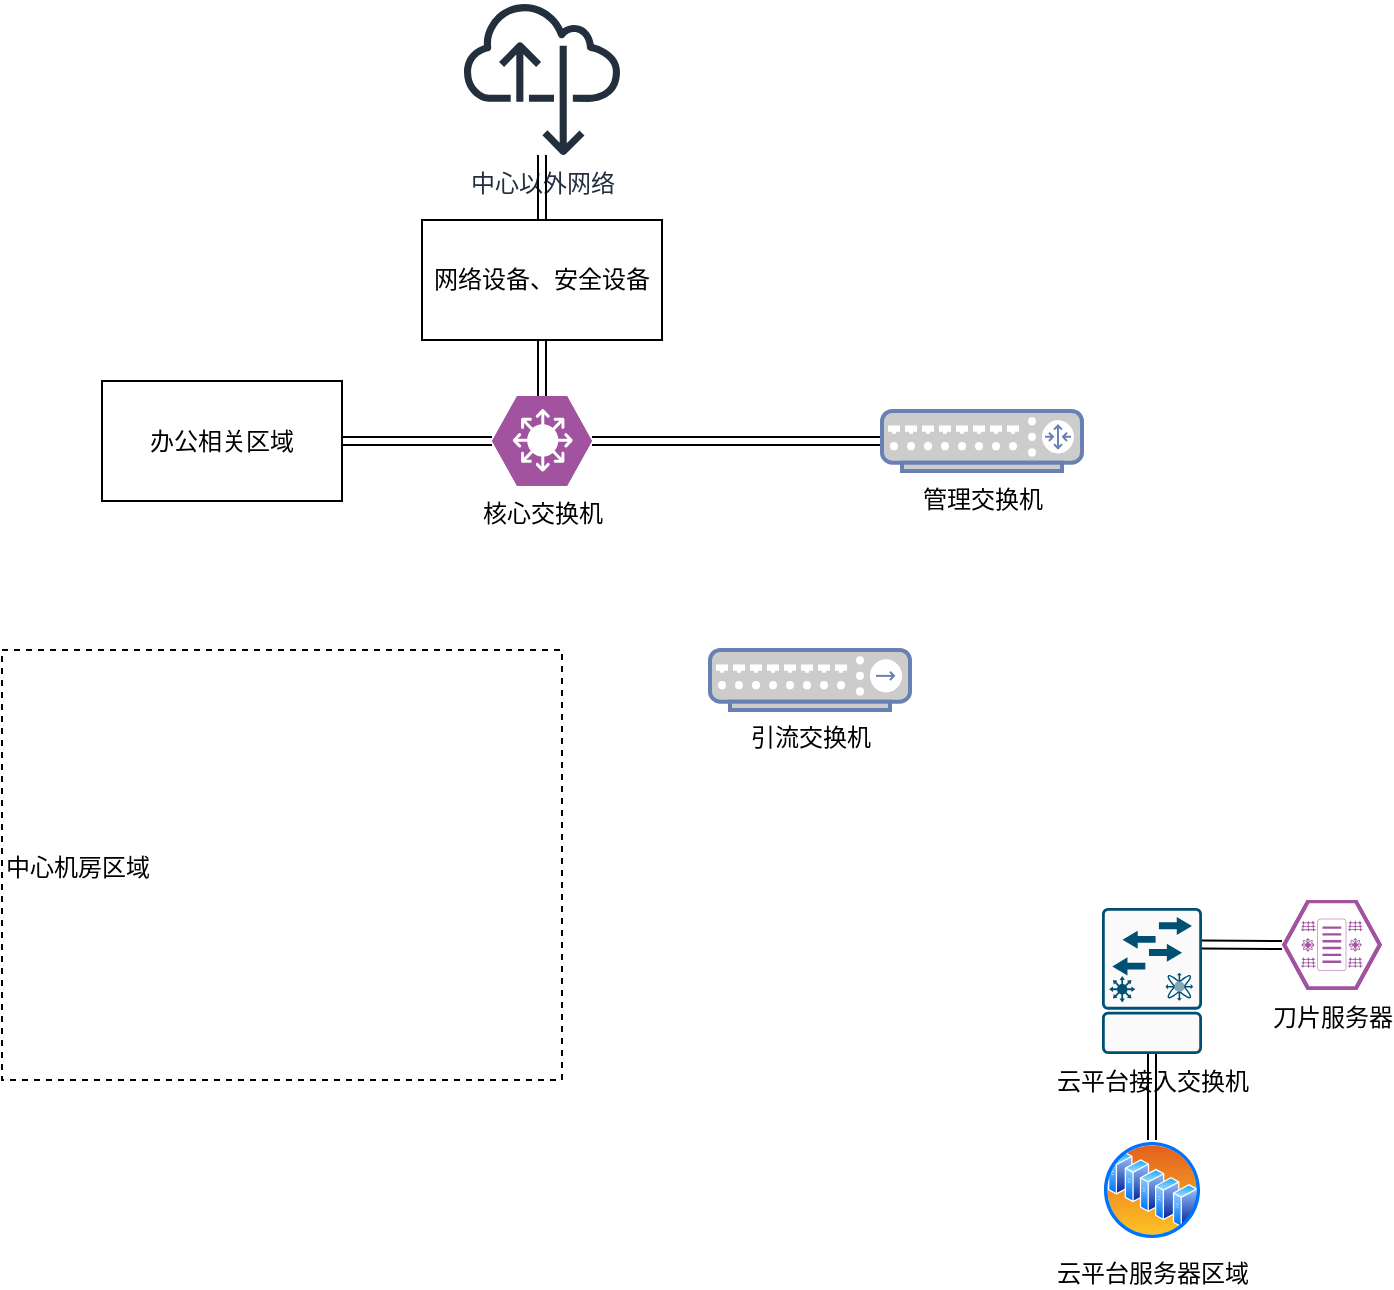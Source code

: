 <mxfile version="24.3.1" type="github">
  <diagram name="第 1 页" id="w1na8V84WTgznCSOoCIz">
    <mxGraphModel dx="1036" dy="516" grid="1" gridSize="10" guides="1" tooltips="1" connect="1" arrows="1" fold="1" page="1" pageScale="1" pageWidth="827" pageHeight="1169" math="0" shadow="0">
      <root>
        <mxCell id="0" />
        <mxCell id="1" parent="0" />
        <mxCell id="V-vGfC3Jyy6Ihq8TZDpE-1" value="中心以外网络" style="sketch=0;outlineConnect=0;fontColor=#232F3E;gradientColor=none;fillColor=#232F3D;strokeColor=none;dashed=0;verticalLabelPosition=bottom;verticalAlign=top;align=center;html=1;fontSize=12;fontStyle=0;aspect=fixed;pointerEvents=1;shape=mxgraph.aws4.internet_alt22;" vertex="1" parent="1">
          <mxGeometry x="291" y="260" width="78" height="78" as="geometry" />
        </mxCell>
        <mxCell id="V-vGfC3Jyy6Ihq8TZDpE-27" style="edgeStyle=none;rounded=0;orthogonalLoop=1;jettySize=auto;html=1;exitX=1;exitY=0.5;exitDx=0;exitDy=0;exitPerimeter=0;shape=link;" edge="1" parent="1" source="V-vGfC3Jyy6Ihq8TZDpE-4" target="V-vGfC3Jyy6Ihq8TZDpE-18">
          <mxGeometry relative="1" as="geometry" />
        </mxCell>
        <mxCell id="V-vGfC3Jyy6Ihq8TZDpE-4" value="核心交换机" style="verticalLabelPosition=bottom;sketch=0;html=1;fillColor=#A153A0;strokeColor=#ffffff;verticalAlign=top;align=center;points=[[0,0.5,0],[0.125,0.25,0],[0.25,0,0],[0.5,0,0],[0.75,0,0],[0.875,0.25,0],[1,0.5,0],[0.875,0.75,0],[0.75,1,0],[0.5,1,0],[0.125,0.75,0]];pointerEvents=1;shape=mxgraph.cisco_safe.compositeIcon;bgIcon=mxgraph.cisco_safe.design.blank_device;resIcon=mxgraph.cisco_safe.design.l3_switch;" vertex="1" parent="1">
          <mxGeometry x="305" y="458" width="50" height="45" as="geometry" />
        </mxCell>
        <mxCell id="V-vGfC3Jyy6Ihq8TZDpE-26" style="edgeStyle=none;rounded=0;orthogonalLoop=1;jettySize=auto;html=1;shape=link;" edge="1" parent="1" source="V-vGfC3Jyy6Ihq8TZDpE-5" target="V-vGfC3Jyy6Ihq8TZDpE-25">
          <mxGeometry relative="1" as="geometry" />
        </mxCell>
        <mxCell id="V-vGfC3Jyy6Ihq8TZDpE-5" value="云平台接入交换机" style="sketch=0;points=[[0.015,0.015,0],[0.985,0.015,0],[0.985,0.985,0],[0.015,0.985,0],[0.25,0,0],[0.5,0,0],[0.75,0,0],[1,0.25,0],[1,0.5,0],[1,0.75,0],[0.75,1,0],[0.5,1,0],[0.25,1,0],[0,0.75,0],[0,0.5,0],[0,0.25,0]];verticalLabelPosition=bottom;html=1;verticalAlign=top;aspect=fixed;align=center;pointerEvents=1;shape=mxgraph.cisco19.rect;prIcon=fibre_channel_fabric_switch;fillColor=#FAFAFA;strokeColor=#005073;" vertex="1" parent="1">
          <mxGeometry x="610" y="714" width="50" height="73" as="geometry" />
        </mxCell>
        <mxCell id="V-vGfC3Jyy6Ihq8TZDpE-6" value="网络设备、安全设备" style="rounded=0;whiteSpace=wrap;html=1;" vertex="1" parent="1">
          <mxGeometry x="270" y="370" width="120" height="60" as="geometry" />
        </mxCell>
        <mxCell id="V-vGfC3Jyy6Ihq8TZDpE-14" value="" style="endArrow=classic;startArrow=classic;html=1;rounded=0;exitX=0.5;exitY=0;exitDx=0;exitDy=0;shape=link;" edge="1" parent="1" source="V-vGfC3Jyy6Ihq8TZDpE-6" target="V-vGfC3Jyy6Ihq8TZDpE-1">
          <mxGeometry width="50" height="50" relative="1" as="geometry">
            <mxPoint x="290" y="360" as="sourcePoint" />
            <mxPoint x="340" y="310" as="targetPoint" />
          </mxGeometry>
        </mxCell>
        <mxCell id="V-vGfC3Jyy6Ihq8TZDpE-15" style="rounded=0;orthogonalLoop=1;jettySize=auto;html=1;exitX=0.5;exitY=1;exitDx=0;exitDy=0;entryX=0.5;entryY=0;entryDx=0;entryDy=0;entryPerimeter=0;shape=link;" edge="1" parent="1" source="V-vGfC3Jyy6Ihq8TZDpE-6" target="V-vGfC3Jyy6Ihq8TZDpE-4">
          <mxGeometry relative="1" as="geometry" />
        </mxCell>
        <mxCell id="V-vGfC3Jyy6Ihq8TZDpE-17" value="&lt;font color=&quot;#000000&quot;&gt;引流交换机&lt;/font&gt;" style="fontColor=#0066CC;verticalAlign=top;verticalLabelPosition=bottom;labelPosition=center;align=center;html=1;outlineConnect=0;fillColor=#CCCCCC;strokeColor=#6881B3;gradientColor=none;gradientDirection=north;strokeWidth=2;shape=mxgraph.networks.hub;" vertex="1" parent="1">
          <mxGeometry x="414" y="585" width="100" height="30" as="geometry" />
        </mxCell>
        <mxCell id="V-vGfC3Jyy6Ihq8TZDpE-18" value="&lt;font color=&quot;#000000&quot;&gt;管理交换机&lt;/font&gt;" style="fontColor=#0066CC;verticalAlign=top;verticalLabelPosition=bottom;labelPosition=center;align=center;html=1;outlineConnect=0;fillColor=#CCCCCC;strokeColor=#6881B3;gradientColor=none;gradientDirection=north;strokeWidth=2;shape=mxgraph.networks.router;" vertex="1" parent="1">
          <mxGeometry x="500" y="465.5" width="100" height="30" as="geometry" />
        </mxCell>
        <mxCell id="V-vGfC3Jyy6Ihq8TZDpE-19" value="刀片服务器" style="verticalLabelPosition=bottom;sketch=0;html=1;fillColor=#A153A0;strokeColor=#ffffff;verticalAlign=top;align=center;points=[[0,0.5,0],[0.125,0.25,0],[0.25,0,0],[0.5,0,0],[0.75,0,0],[0.875,0.25,0],[1,0.5,0],[0.875,0.75,0],[0.75,1,0],[0.5,1,0],[0.125,0.75,0]];pointerEvents=1;shape=mxgraph.cisco_safe.compositeIcon;bgIcon=mxgraph.cisco_safe.design.blank_device;resIcon=mxgraph.cisco_safe.design.blade_server_2;" vertex="1" parent="1">
          <mxGeometry x="700" y="710" width="50" height="45" as="geometry" />
        </mxCell>
        <mxCell id="V-vGfC3Jyy6Ihq8TZDpE-20" value="办公相关区域" style="rounded=0;whiteSpace=wrap;html=1;" vertex="1" parent="1">
          <mxGeometry x="110" y="450.5" width="120" height="60" as="geometry" />
        </mxCell>
        <mxCell id="V-vGfC3Jyy6Ihq8TZDpE-21" style="edgeStyle=none;rounded=0;orthogonalLoop=1;jettySize=auto;html=1;entryX=0;entryY=0.5;entryDx=0;entryDy=0;entryPerimeter=0;shape=link;" edge="1" parent="1" source="V-vGfC3Jyy6Ihq8TZDpE-20" target="V-vGfC3Jyy6Ihq8TZDpE-4">
          <mxGeometry relative="1" as="geometry" />
        </mxCell>
        <mxCell id="V-vGfC3Jyy6Ihq8TZDpE-25" value="云平台服务器区域" style="image;aspect=fixed;perimeter=ellipsePerimeter;html=1;align=center;shadow=0;dashed=0;spacingTop=3;image=img/lib/active_directory/server_farm.svg;" vertex="1" parent="1">
          <mxGeometry x="610" y="830" width="50" height="50" as="geometry" />
        </mxCell>
        <mxCell id="V-vGfC3Jyy6Ihq8TZDpE-28" style="edgeStyle=none;rounded=0;orthogonalLoop=1;jettySize=auto;html=1;exitX=1;exitY=0.25;exitDx=0;exitDy=0;exitPerimeter=0;entryX=0;entryY=0.5;entryDx=0;entryDy=0;entryPerimeter=0;shape=link;" edge="1" parent="1" source="V-vGfC3Jyy6Ihq8TZDpE-5" target="V-vGfC3Jyy6Ihq8TZDpE-19">
          <mxGeometry relative="1" as="geometry" />
        </mxCell>
        <mxCell id="V-vGfC3Jyy6Ihq8TZDpE-29" value="&lt;p align=&quot;left&quot; style=&quot;line-height: 100%; padding-top: 0px; margin-top: 0px; margin-bottom: 0px; padding-bottom: 0px; padding-right: 0px;&quot;&gt;&lt;font face=&quot;Times New Roman&quot;&gt;中心机房区域&lt;/font&gt;&lt;/p&gt;" style="rounded=0;whiteSpace=wrap;html=1;dashed=1;align=left;" vertex="1" parent="1">
          <mxGeometry x="60" y="585" width="280" height="215" as="geometry" />
        </mxCell>
      </root>
    </mxGraphModel>
  </diagram>
</mxfile>
